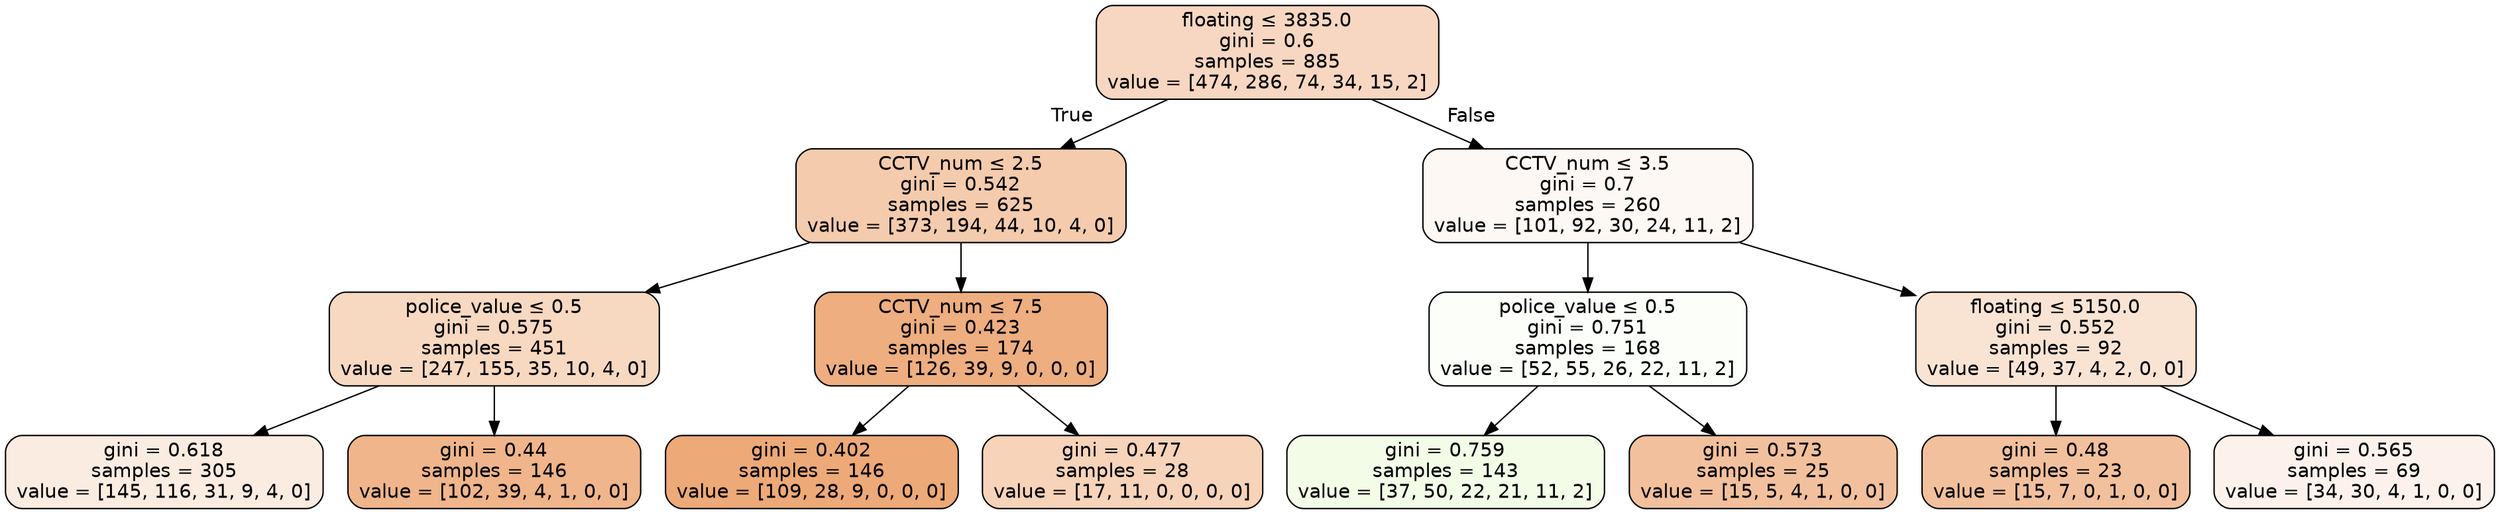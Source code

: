 digraph Tree {
node [shape=box, style="filled, rounded", color="black", fontname=helvetica] ;
edge [fontname=helvetica] ;
0 [label=<floating &le; 3835.0<br/>gini = 0.6<br/>samples = 885<br/>value = [474, 286, 74, 34, 15, 2]>, fillcolor="#f7d7c1"] ;
1 [label=<CCTV_num &le; 2.5<br/>gini = 0.542<br/>samples = 625<br/>value = [373, 194, 44, 10, 4, 0]>, fillcolor="#f4cbad"] ;
0 -> 1 [labeldistance=2.5, labelangle=45, headlabel="True"] ;
2 [label=<police_value &le; 0.5<br/>gini = 0.575<br/>samples = 451<br/>value = [247, 155, 35, 10, 4, 0]>, fillcolor="#f7d8c1"] ;
1 -> 2 ;
3 [label=<gini = 0.618<br/>samples = 305<br/>value = [145, 116, 31, 9, 4, 0]>, fillcolor="#fbece1"] ;
2 -> 3 ;
4 [label=<gini = 0.44<br/>samples = 146<br/>value = [102, 39, 4, 1, 0, 0]>, fillcolor="#f0b58a"] ;
2 -> 4 ;
5 [label=<CCTV_num &le; 7.5<br/>gini = 0.423<br/>samples = 174<br/>value = [126, 39, 9, 0, 0, 0]>, fillcolor="#eeae7f"] ;
1 -> 5 ;
6 [label=<gini = 0.402<br/>samples = 146<br/>value = [109, 28, 9, 0, 0, 0]>, fillcolor="#eda977"] ;
5 -> 6 ;
7 [label=<gini = 0.477<br/>samples = 28<br/>value = [17, 11, 0, 0, 0, 0]>, fillcolor="#f6d3b9"] ;
5 -> 7 ;
8 [label=<CCTV_num &le; 3.5<br/>gini = 0.7<br/>samples = 260<br/>value = [101, 92, 30, 24, 11, 2]>, fillcolor="#fef8f4"] ;
0 -> 8 [labeldistance=2.5, labelangle=-45, headlabel="False"] ;
9 [label=<police_value &le; 0.5<br/>gini = 0.751<br/>samples = 168<br/>value = [52, 55, 26, 22, 11, 2]>, fillcolor="#fcfefa"] ;
8 -> 9 ;
10 [label=<gini = 0.759<br/>samples = 143<br/>value = [37, 50, 22, 21, 11, 2]>, fillcolor="#f3fce7"] ;
9 -> 10 ;
11 [label=<gini = 0.573<br/>samples = 25<br/>value = [15, 5, 4, 1, 0, 0]>, fillcolor="#f2c09c"] ;
9 -> 11 ;
12 [label=<floating &le; 5150.0<br/>gini = 0.552<br/>samples = 92<br/>value = [49, 37, 4, 2, 0, 0]>, fillcolor="#f9e4d4"] ;
8 -> 12 ;
13 [label=<gini = 0.48<br/>samples = 23<br/>value = [15, 7, 0, 1, 0, 0]>, fillcolor="#f2c09c"] ;
12 -> 13 ;
14 [label=<gini = 0.565<br/>samples = 69<br/>value = [34, 30, 4, 1, 0, 0]>, fillcolor="#fcf2eb"] ;
12 -> 14 ;
}